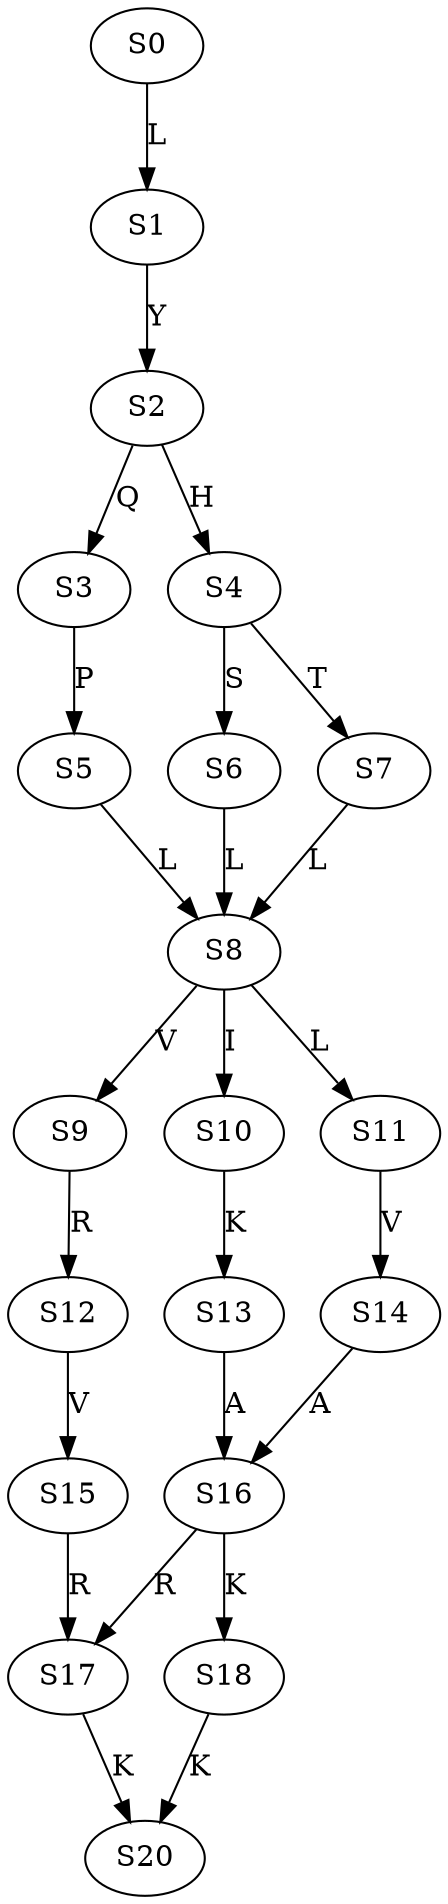 strict digraph  {
	S0 -> S1 [ label = L ];
	S1 -> S2 [ label = Y ];
	S2 -> S3 [ label = Q ];
	S2 -> S4 [ label = H ];
	S3 -> S5 [ label = P ];
	S4 -> S6 [ label = S ];
	S4 -> S7 [ label = T ];
	S5 -> S8 [ label = L ];
	S6 -> S8 [ label = L ];
	S7 -> S8 [ label = L ];
	S8 -> S9 [ label = V ];
	S8 -> S10 [ label = I ];
	S8 -> S11 [ label = L ];
	S9 -> S12 [ label = R ];
	S10 -> S13 [ label = K ];
	S11 -> S14 [ label = V ];
	S12 -> S15 [ label = V ];
	S13 -> S16 [ label = A ];
	S14 -> S16 [ label = A ];
	S15 -> S17 [ label = R ];
	S16 -> S18 [ label = K ];
	S16 -> S17 [ label = R ];
	S17 -> S20 [ label = K ];
	S18 -> S20 [ label = K ];
}
